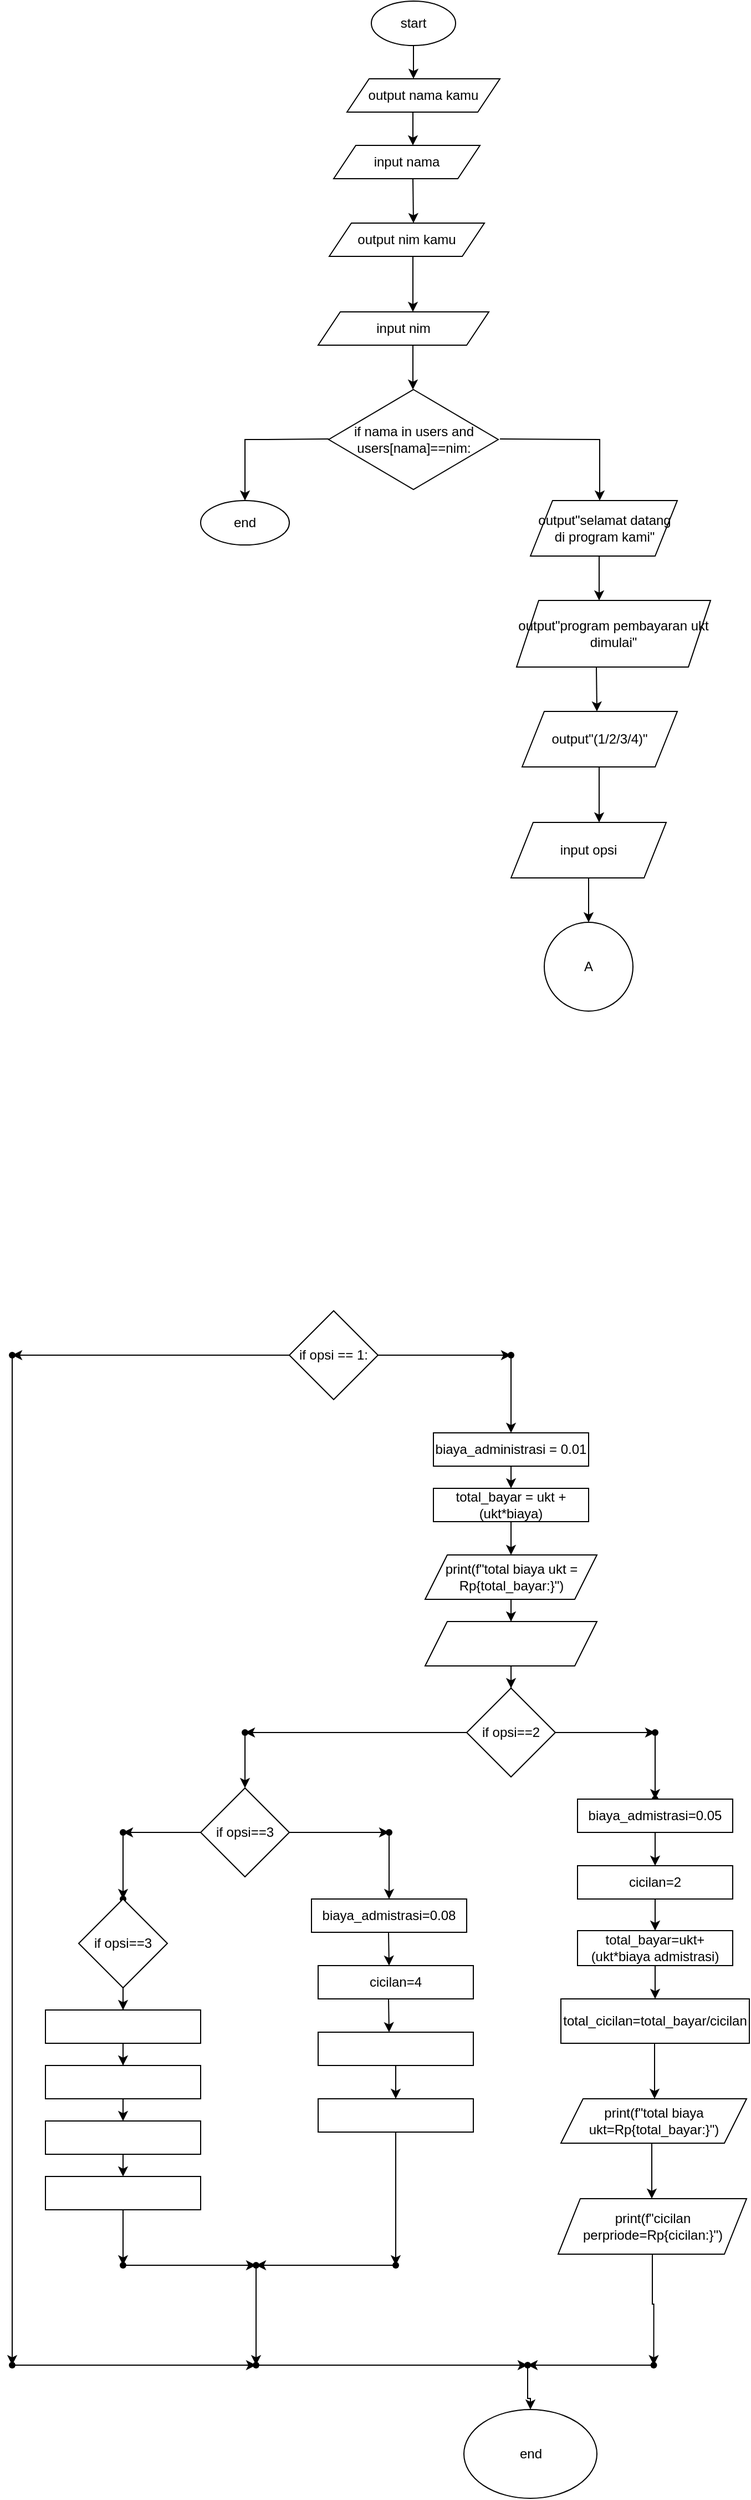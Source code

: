<mxfile version="28.2.5">
  <diagram name="Halaman-1" id="gDcNmGbB8-p_p7fMvYSl">
    <mxGraphModel dx="1163" dy="623" grid="1" gridSize="10" guides="1" tooltips="1" connect="1" arrows="1" fold="1" page="1" pageScale="1" pageWidth="827" pageHeight="1169" math="0" shadow="0">
      <root>
        <mxCell id="0" />
        <mxCell id="1" parent="0" />
        <mxCell id="vhH0Gv2x4ZLZjfIvMNJY-3" style="edgeStyle=orthogonalEdgeStyle;rounded=0;orthogonalLoop=1;jettySize=auto;html=1;" edge="1" parent="1" source="vhH0Gv2x4ZLZjfIvMNJY-1">
          <mxGeometry relative="1" as="geometry">
            <mxPoint x="392" y="70" as="targetPoint" />
          </mxGeometry>
        </mxCell>
        <mxCell id="vhH0Gv2x4ZLZjfIvMNJY-1" value="start" style="ellipse;whiteSpace=wrap;html=1;" vertex="1" parent="1">
          <mxGeometry x="354" width="76" height="40" as="geometry" />
        </mxCell>
        <mxCell id="vhH0Gv2x4ZLZjfIvMNJY-4" value="output nama kamu" style="shape=parallelogram;perimeter=parallelogramPerimeter;whiteSpace=wrap;html=1;fixedSize=1;" vertex="1" parent="1">
          <mxGeometry x="332" y="70" width="138" height="30" as="geometry" />
        </mxCell>
        <mxCell id="vhH0Gv2x4ZLZjfIvMNJY-5" value="" style="endArrow=classic;html=1;rounded=0;" edge="1" parent="1">
          <mxGeometry width="50" height="50" relative="1" as="geometry">
            <mxPoint x="391.5" y="100" as="sourcePoint" />
            <mxPoint x="391.5" y="130" as="targetPoint" />
          </mxGeometry>
        </mxCell>
        <mxCell id="vhH0Gv2x4ZLZjfIvMNJY-6" value="input nama" style="shape=parallelogram;perimeter=parallelogramPerimeter;whiteSpace=wrap;html=1;fixedSize=1;" vertex="1" parent="1">
          <mxGeometry x="320" y="130" width="132" height="30" as="geometry" />
        </mxCell>
        <mxCell id="vhH0Gv2x4ZLZjfIvMNJY-8" value="" style="endArrow=classic;html=1;rounded=0;" edge="1" parent="1">
          <mxGeometry width="50" height="50" relative="1" as="geometry">
            <mxPoint x="391.5" y="160" as="sourcePoint" />
            <mxPoint x="392" y="200" as="targetPoint" />
          </mxGeometry>
        </mxCell>
        <mxCell id="vhH0Gv2x4ZLZjfIvMNJY-9" value="output nim kamu" style="shape=parallelogram;perimeter=parallelogramPerimeter;whiteSpace=wrap;html=1;fixedSize=1;" vertex="1" parent="1">
          <mxGeometry x="316" y="200" width="140" height="30" as="geometry" />
        </mxCell>
        <mxCell id="vhH0Gv2x4ZLZjfIvMNJY-10" value="" style="endArrow=classic;html=1;rounded=0;" edge="1" parent="1">
          <mxGeometry width="50" height="50" relative="1" as="geometry">
            <mxPoint x="391.5" y="230" as="sourcePoint" />
            <mxPoint x="391.5" y="280" as="targetPoint" />
          </mxGeometry>
        </mxCell>
        <mxCell id="vhH0Gv2x4ZLZjfIvMNJY-11" value="input nim" style="shape=parallelogram;perimeter=parallelogramPerimeter;whiteSpace=wrap;html=1;fixedSize=1;" vertex="1" parent="1">
          <mxGeometry x="306" y="280" width="154" height="30" as="geometry" />
        </mxCell>
        <mxCell id="vhH0Gv2x4ZLZjfIvMNJY-12" value="" style="endArrow=classic;html=1;rounded=0;" edge="1" parent="1">
          <mxGeometry width="50" height="50" relative="1" as="geometry">
            <mxPoint x="391.5" y="310" as="sourcePoint" />
            <mxPoint x="391.5" y="350" as="targetPoint" />
          </mxGeometry>
        </mxCell>
        <mxCell id="vhH0Gv2x4ZLZjfIvMNJY-13" value="if nama in users and users[nama]==nim:" style="rhombus;whiteSpace=wrap;html=1;" vertex="1" parent="1">
          <mxGeometry x="315.5" y="350" width="153" height="90" as="geometry" />
        </mxCell>
        <mxCell id="vhH0Gv2x4ZLZjfIvMNJY-14" value="" style="endArrow=classic;html=1;rounded=0;" edge="1" parent="1">
          <mxGeometry width="50" height="50" relative="1" as="geometry">
            <mxPoint x="470" y="394.5" as="sourcePoint" />
            <mxPoint x="560" y="450" as="targetPoint" />
            <Array as="points">
              <mxPoint x="560" y="395" />
            </Array>
          </mxGeometry>
        </mxCell>
        <mxCell id="vhH0Gv2x4ZLZjfIvMNJY-16" value="" style="endArrow=classic;html=1;rounded=0;" edge="1" parent="1">
          <mxGeometry width="50" height="50" relative="1" as="geometry">
            <mxPoint x="559.5" y="490" as="sourcePoint" />
            <mxPoint x="559.5" y="540" as="targetPoint" />
          </mxGeometry>
        </mxCell>
        <mxCell id="vhH0Gv2x4ZLZjfIvMNJY-17" value="output&quot;program pembayaran ukt dimulai&quot;" style="shape=parallelogram;perimeter=parallelogramPerimeter;whiteSpace=wrap;html=1;fixedSize=1;" vertex="1" parent="1">
          <mxGeometry x="485" y="540" width="175" height="60" as="geometry" />
        </mxCell>
        <mxCell id="vhH0Gv2x4ZLZjfIvMNJY-18" value="" style="endArrow=classic;html=1;rounded=0;" edge="1" parent="1">
          <mxGeometry width="50" height="50" relative="1" as="geometry">
            <mxPoint x="557" y="600" as="sourcePoint" />
            <mxPoint x="557.5" y="640" as="targetPoint" />
          </mxGeometry>
        </mxCell>
        <mxCell id="vhH0Gv2x4ZLZjfIvMNJY-19" value="output&quot;(1/2/3/4)&quot;" style="shape=parallelogram;perimeter=parallelogramPerimeter;whiteSpace=wrap;html=1;fixedSize=1;" vertex="1" parent="1">
          <mxGeometry x="490" y="640" width="140" height="50" as="geometry" />
        </mxCell>
        <mxCell id="vhH0Gv2x4ZLZjfIvMNJY-20" value="" style="endArrow=classic;html=1;rounded=0;" edge="1" parent="1">
          <mxGeometry width="50" height="50" relative="1" as="geometry">
            <mxPoint x="315.5" y="394.5" as="sourcePoint" />
            <mxPoint x="240" y="450" as="targetPoint" />
            <Array as="points">
              <mxPoint x="260" y="395" />
              <mxPoint x="240" y="395" />
            </Array>
          </mxGeometry>
        </mxCell>
        <mxCell id="vhH0Gv2x4ZLZjfIvMNJY-21" value="end" style="ellipse;whiteSpace=wrap;html=1;" vertex="1" parent="1">
          <mxGeometry x="200" y="450" width="80" height="40" as="geometry" />
        </mxCell>
        <mxCell id="vhH0Gv2x4ZLZjfIvMNJY-22" value="output&quot;selamat datang di program kami&quot;" style="shape=parallelogram;perimeter=parallelogramPerimeter;whiteSpace=wrap;html=1;fixedSize=1;" vertex="1" parent="1">
          <mxGeometry x="497.5" y="450" width="132.5" height="50" as="geometry" />
        </mxCell>
        <mxCell id="vhH0Gv2x4ZLZjfIvMNJY-24" value="" style="endArrow=classic;html=1;rounded=0;" edge="1" parent="1">
          <mxGeometry width="50" height="50" relative="1" as="geometry">
            <mxPoint x="559.5" y="690" as="sourcePoint" />
            <mxPoint x="559.5" y="740" as="targetPoint" />
          </mxGeometry>
        </mxCell>
        <mxCell id="vhH0Gv2x4ZLZjfIvMNJY-28" style="edgeStyle=orthogonalEdgeStyle;rounded=0;orthogonalLoop=1;jettySize=auto;html=1;exitX=0.5;exitY=1;exitDx=0;exitDy=0;entryX=0.5;entryY=0;entryDx=0;entryDy=0;" edge="1" parent="1" source="vhH0Gv2x4ZLZjfIvMNJY-26" target="vhH0Gv2x4ZLZjfIvMNJY-27">
          <mxGeometry relative="1" as="geometry" />
        </mxCell>
        <mxCell id="vhH0Gv2x4ZLZjfIvMNJY-26" value="input opsi" style="shape=parallelogram;perimeter=parallelogramPerimeter;whiteSpace=wrap;html=1;fixedSize=1;" vertex="1" parent="1">
          <mxGeometry x="480" y="740" width="140" height="50" as="geometry" />
        </mxCell>
        <mxCell id="vhH0Gv2x4ZLZjfIvMNJY-27" value="A" style="ellipse;whiteSpace=wrap;html=1;aspect=fixed;" vertex="1" parent="1">
          <mxGeometry x="510" y="830" width="80" height="80" as="geometry" />
        </mxCell>
        <mxCell id="vhH0Gv2x4ZLZjfIvMNJY-39" value="" style="edgeStyle=orthogonalEdgeStyle;rounded=0;orthogonalLoop=1;jettySize=auto;html=1;" edge="1" parent="1" source="vhH0Gv2x4ZLZjfIvMNJY-29" target="vhH0Gv2x4ZLZjfIvMNJY-38">
          <mxGeometry relative="1" as="geometry" />
        </mxCell>
        <mxCell id="vhH0Gv2x4ZLZjfIvMNJY-90" value="" style="edgeStyle=orthogonalEdgeStyle;rounded=0;orthogonalLoop=1;jettySize=auto;html=1;" edge="1" parent="1" source="vhH0Gv2x4ZLZjfIvMNJY-29" target="vhH0Gv2x4ZLZjfIvMNJY-89">
          <mxGeometry relative="1" as="geometry" />
        </mxCell>
        <mxCell id="vhH0Gv2x4ZLZjfIvMNJY-29" value="if opsi == 1:" style="rhombus;whiteSpace=wrap;html=1;" vertex="1" parent="1">
          <mxGeometry x="280" y="1180" width="80" height="80" as="geometry" />
        </mxCell>
        <mxCell id="vhH0Gv2x4ZLZjfIvMNJY-43" value="" style="edgeStyle=orthogonalEdgeStyle;rounded=0;orthogonalLoop=1;jettySize=auto;html=1;" edge="1" parent="1" source="vhH0Gv2x4ZLZjfIvMNJY-30" target="vhH0Gv2x4ZLZjfIvMNJY-34">
          <mxGeometry relative="1" as="geometry" />
        </mxCell>
        <mxCell id="vhH0Gv2x4ZLZjfIvMNJY-30" value="print(f&quot;total biaya ukt = Rp{total_bayar:}&quot;)" style="shape=parallelogram;perimeter=parallelogramPerimeter;whiteSpace=wrap;html=1;fixedSize=1;" vertex="1" parent="1">
          <mxGeometry x="402.5" y="1400" width="155" height="40" as="geometry" />
        </mxCell>
        <mxCell id="vhH0Gv2x4ZLZjfIvMNJY-45" value="" style="edgeStyle=orthogonalEdgeStyle;rounded=0;orthogonalLoop=1;jettySize=auto;html=1;" edge="1" parent="1" source="vhH0Gv2x4ZLZjfIvMNJY-34" target="vhH0Gv2x4ZLZjfIvMNJY-44">
          <mxGeometry relative="1" as="geometry" />
        </mxCell>
        <mxCell id="vhH0Gv2x4ZLZjfIvMNJY-34" value="" style="shape=parallelogram;perimeter=parallelogramPerimeter;whiteSpace=wrap;html=1;fixedSize=1;" vertex="1" parent="1">
          <mxGeometry x="402.5" y="1460" width="155" height="40" as="geometry" />
        </mxCell>
        <mxCell id="vhH0Gv2x4ZLZjfIvMNJY-41" style="edgeStyle=orthogonalEdgeStyle;rounded=0;orthogonalLoop=1;jettySize=auto;html=1;exitX=0.5;exitY=1;exitDx=0;exitDy=0;entryX=0.5;entryY=0;entryDx=0;entryDy=0;" edge="1" parent="1" source="vhH0Gv2x4ZLZjfIvMNJY-35" target="vhH0Gv2x4ZLZjfIvMNJY-37">
          <mxGeometry relative="1" as="geometry" />
        </mxCell>
        <mxCell id="vhH0Gv2x4ZLZjfIvMNJY-35" value="biaya_administrasi = 0.01" style="rounded=0;whiteSpace=wrap;html=1;" vertex="1" parent="1">
          <mxGeometry x="410" y="1290" width="140" height="30" as="geometry" />
        </mxCell>
        <mxCell id="vhH0Gv2x4ZLZjfIvMNJY-36" value="biaya_admistrasi=0.08" style="rounded=0;whiteSpace=wrap;html=1;" vertex="1" parent="1">
          <mxGeometry x="300" y="1710" width="140" height="30" as="geometry" />
        </mxCell>
        <mxCell id="vhH0Gv2x4ZLZjfIvMNJY-42" value="" style="edgeStyle=orthogonalEdgeStyle;rounded=0;orthogonalLoop=1;jettySize=auto;html=1;" edge="1" parent="1" source="vhH0Gv2x4ZLZjfIvMNJY-37" target="vhH0Gv2x4ZLZjfIvMNJY-30">
          <mxGeometry relative="1" as="geometry" />
        </mxCell>
        <mxCell id="vhH0Gv2x4ZLZjfIvMNJY-37" value="total_bayar = ukt + (ukt*biaya)" style="rounded=0;whiteSpace=wrap;html=1;" vertex="1" parent="1">
          <mxGeometry x="410" y="1340" width="140" height="30" as="geometry" />
        </mxCell>
        <mxCell id="vhH0Gv2x4ZLZjfIvMNJY-40" value="" style="edgeStyle=orthogonalEdgeStyle;rounded=0;orthogonalLoop=1;jettySize=auto;html=1;" edge="1" parent="1" source="vhH0Gv2x4ZLZjfIvMNJY-38" target="vhH0Gv2x4ZLZjfIvMNJY-35">
          <mxGeometry relative="1" as="geometry" />
        </mxCell>
        <mxCell id="vhH0Gv2x4ZLZjfIvMNJY-38" value="" style="shape=waypoint;sketch=0;size=6;pointerEvents=1;points=[];fillColor=default;resizable=0;rotatable=0;perimeter=centerPerimeter;snapToPoint=1;" vertex="1" parent="1">
          <mxGeometry x="470" y="1210" width="20" height="20" as="geometry" />
        </mxCell>
        <mxCell id="vhH0Gv2x4ZLZjfIvMNJY-47" value="" style="edgeStyle=orthogonalEdgeStyle;rounded=0;orthogonalLoop=1;jettySize=auto;html=1;" edge="1" parent="1" source="vhH0Gv2x4ZLZjfIvMNJY-44" target="vhH0Gv2x4ZLZjfIvMNJY-46">
          <mxGeometry relative="1" as="geometry" />
        </mxCell>
        <mxCell id="vhH0Gv2x4ZLZjfIvMNJY-57" value="" style="edgeStyle=orthogonalEdgeStyle;rounded=0;orthogonalLoop=1;jettySize=auto;html=1;" edge="1" parent="1" source="vhH0Gv2x4ZLZjfIvMNJY-44" target="vhH0Gv2x4ZLZjfIvMNJY-56">
          <mxGeometry relative="1" as="geometry" />
        </mxCell>
        <mxCell id="vhH0Gv2x4ZLZjfIvMNJY-44" value="if opsi==2" style="rhombus;whiteSpace=wrap;html=1;" vertex="1" parent="1">
          <mxGeometry x="440" y="1520" width="80" height="80" as="geometry" />
        </mxCell>
        <mxCell id="vhH0Gv2x4ZLZjfIvMNJY-49" value="" style="edgeStyle=orthogonalEdgeStyle;rounded=0;orthogonalLoop=1;jettySize=auto;html=1;" edge="1" parent="1" source="vhH0Gv2x4ZLZjfIvMNJY-46" target="vhH0Gv2x4ZLZjfIvMNJY-48">
          <mxGeometry relative="1" as="geometry" />
        </mxCell>
        <mxCell id="vhH0Gv2x4ZLZjfIvMNJY-46" value="" style="shape=waypoint;sketch=0;size=6;pointerEvents=1;points=[];fillColor=default;resizable=0;rotatable=0;perimeter=centerPerimeter;snapToPoint=1;" vertex="1" parent="1">
          <mxGeometry x="600" y="1550" width="20" height="20" as="geometry" />
        </mxCell>
        <mxCell id="vhH0Gv2x4ZLZjfIvMNJY-48" value="" style="shape=waypoint;sketch=0;size=6;pointerEvents=1;points=[];fillColor=default;resizable=0;rotatable=0;perimeter=centerPerimeter;snapToPoint=1;" vertex="1" parent="1">
          <mxGeometry x="600" y="1610" width="20" height="20" as="geometry" />
        </mxCell>
        <mxCell id="vhH0Gv2x4ZLZjfIvMNJY-50" value="total_cicilan=total_bayar/cicilan" style="rounded=0;whiteSpace=wrap;html=1;" vertex="1" parent="1">
          <mxGeometry x="525" y="1800" width="170" height="40" as="geometry" />
        </mxCell>
        <mxCell id="vhH0Gv2x4ZLZjfIvMNJY-66" style="edgeStyle=orthogonalEdgeStyle;rounded=0;orthogonalLoop=1;jettySize=auto;html=1;exitX=0.5;exitY=1;exitDx=0;exitDy=0;" edge="1" parent="1" source="vhH0Gv2x4ZLZjfIvMNJY-51" target="vhH0Gv2x4ZLZjfIvMNJY-50">
          <mxGeometry relative="1" as="geometry" />
        </mxCell>
        <mxCell id="vhH0Gv2x4ZLZjfIvMNJY-51" value="total_bayar=ukt+(ukt*biaya admistrasi)" style="rounded=0;whiteSpace=wrap;html=1;" vertex="1" parent="1">
          <mxGeometry x="540" y="1738.5" width="140" height="31.5" as="geometry" />
        </mxCell>
        <mxCell id="vhH0Gv2x4ZLZjfIvMNJY-65" style="edgeStyle=orthogonalEdgeStyle;rounded=0;orthogonalLoop=1;jettySize=auto;html=1;exitX=0.5;exitY=1;exitDx=0;exitDy=0;" edge="1" parent="1" source="vhH0Gv2x4ZLZjfIvMNJY-52" target="vhH0Gv2x4ZLZjfIvMNJY-51">
          <mxGeometry relative="1" as="geometry" />
        </mxCell>
        <mxCell id="vhH0Gv2x4ZLZjfIvMNJY-52" value="cicilan=2" style="rounded=0;whiteSpace=wrap;html=1;" vertex="1" parent="1">
          <mxGeometry x="540" y="1680" width="140" height="30" as="geometry" />
        </mxCell>
        <mxCell id="vhH0Gv2x4ZLZjfIvMNJY-64" style="edgeStyle=orthogonalEdgeStyle;rounded=0;orthogonalLoop=1;jettySize=auto;html=1;exitX=0.5;exitY=1;exitDx=0;exitDy=0;" edge="1" parent="1" source="vhH0Gv2x4ZLZjfIvMNJY-53" target="vhH0Gv2x4ZLZjfIvMNJY-52">
          <mxGeometry relative="1" as="geometry" />
        </mxCell>
        <mxCell id="vhH0Gv2x4ZLZjfIvMNJY-53" value="biaya_admistrasi=0.05" style="rounded=0;whiteSpace=wrap;html=1;" vertex="1" parent="1">
          <mxGeometry x="540" y="1620" width="140" height="30" as="geometry" />
        </mxCell>
        <mxCell id="vhH0Gv2x4ZLZjfIvMNJY-94" value="" style="edgeStyle=orthogonalEdgeStyle;rounded=0;orthogonalLoop=1;jettySize=auto;html=1;" edge="1" parent="1" source="vhH0Gv2x4ZLZjfIvMNJY-54" target="vhH0Gv2x4ZLZjfIvMNJY-93">
          <mxGeometry relative="1" as="geometry" />
        </mxCell>
        <mxCell id="vhH0Gv2x4ZLZjfIvMNJY-54" value="print(f&quot;cicilan perpriode=Rp{cicilan:}&quot;)" style="shape=parallelogram;perimeter=parallelogramPerimeter;whiteSpace=wrap;html=1;fixedSize=1;" vertex="1" parent="1">
          <mxGeometry x="522.5" y="1980" width="170" height="50" as="geometry" />
        </mxCell>
        <mxCell id="vhH0Gv2x4ZLZjfIvMNJY-55" value="print(f&quot;total biaya ukt=Rp{total_bayar:}&quot;)" style="shape=parallelogram;perimeter=parallelogramPerimeter;whiteSpace=wrap;html=1;fixedSize=1;" vertex="1" parent="1">
          <mxGeometry x="525" y="1890" width="167.5" height="40" as="geometry" />
        </mxCell>
        <mxCell id="vhH0Gv2x4ZLZjfIvMNJY-59" value="" style="edgeStyle=orthogonalEdgeStyle;rounded=0;orthogonalLoop=1;jettySize=auto;html=1;" edge="1" parent="1" source="vhH0Gv2x4ZLZjfIvMNJY-56" target="vhH0Gv2x4ZLZjfIvMNJY-58">
          <mxGeometry relative="1" as="geometry" />
        </mxCell>
        <mxCell id="vhH0Gv2x4ZLZjfIvMNJY-56" value="" style="shape=waypoint;sketch=0;size=6;pointerEvents=1;points=[];fillColor=default;resizable=0;rotatable=0;perimeter=centerPerimeter;snapToPoint=1;" vertex="1" parent="1">
          <mxGeometry x="230" y="1550" width="20" height="20" as="geometry" />
        </mxCell>
        <mxCell id="vhH0Gv2x4ZLZjfIvMNJY-61" value="" style="edgeStyle=orthogonalEdgeStyle;rounded=0;orthogonalLoop=1;jettySize=auto;html=1;" edge="1" parent="1" source="vhH0Gv2x4ZLZjfIvMNJY-58" target="vhH0Gv2x4ZLZjfIvMNJY-60">
          <mxGeometry relative="1" as="geometry" />
        </mxCell>
        <mxCell id="vhH0Gv2x4ZLZjfIvMNJY-63" value="" style="edgeStyle=orthogonalEdgeStyle;rounded=0;orthogonalLoop=1;jettySize=auto;html=1;" edge="1" parent="1" source="vhH0Gv2x4ZLZjfIvMNJY-58" target="vhH0Gv2x4ZLZjfIvMNJY-62">
          <mxGeometry relative="1" as="geometry" />
        </mxCell>
        <mxCell id="vhH0Gv2x4ZLZjfIvMNJY-58" value="if opsi==3" style="rhombus;whiteSpace=wrap;html=1;" vertex="1" parent="1">
          <mxGeometry x="200" y="1610" width="80" height="80" as="geometry" />
        </mxCell>
        <mxCell id="vhH0Gv2x4ZLZjfIvMNJY-73" style="edgeStyle=orthogonalEdgeStyle;rounded=0;orthogonalLoop=1;jettySize=auto;html=1;" edge="1" parent="1" source="vhH0Gv2x4ZLZjfIvMNJY-60">
          <mxGeometry relative="1" as="geometry">
            <mxPoint x="370" y="1710" as="targetPoint" />
          </mxGeometry>
        </mxCell>
        <mxCell id="vhH0Gv2x4ZLZjfIvMNJY-60" value="" style="shape=waypoint;sketch=0;size=6;pointerEvents=1;points=[];fillColor=default;resizable=0;rotatable=0;perimeter=centerPerimeter;snapToPoint=1;" vertex="1" parent="1">
          <mxGeometry x="360" y="1640" width="20" height="20" as="geometry" />
        </mxCell>
        <mxCell id="vhH0Gv2x4ZLZjfIvMNJY-79" value="" style="edgeStyle=orthogonalEdgeStyle;rounded=0;orthogonalLoop=1;jettySize=auto;html=1;" edge="1" parent="1" source="vhH0Gv2x4ZLZjfIvMNJY-62" target="vhH0Gv2x4ZLZjfIvMNJY-78">
          <mxGeometry relative="1" as="geometry" />
        </mxCell>
        <mxCell id="vhH0Gv2x4ZLZjfIvMNJY-62" value="" style="shape=waypoint;sketch=0;size=6;pointerEvents=1;points=[];fillColor=default;resizable=0;rotatable=0;perimeter=centerPerimeter;snapToPoint=1;" vertex="1" parent="1">
          <mxGeometry x="120" y="1640" width="20" height="20" as="geometry" />
        </mxCell>
        <mxCell id="vhH0Gv2x4ZLZjfIvMNJY-67" value="" style="endArrow=classic;html=1;rounded=0;" edge="1" parent="1">
          <mxGeometry width="50" height="50" relative="1" as="geometry">
            <mxPoint x="609.5" y="1840" as="sourcePoint" />
            <mxPoint x="609.5" y="1890" as="targetPoint" />
          </mxGeometry>
        </mxCell>
        <mxCell id="vhH0Gv2x4ZLZjfIvMNJY-69" value="" style="endArrow=classic;html=1;rounded=0;" edge="1" parent="1">
          <mxGeometry width="50" height="50" relative="1" as="geometry">
            <mxPoint x="607" y="1930" as="sourcePoint" />
            <mxPoint x="607" y="1980" as="targetPoint" />
          </mxGeometry>
        </mxCell>
        <mxCell id="vhH0Gv2x4ZLZjfIvMNJY-71" value="cicilan=4" style="rounded=0;whiteSpace=wrap;html=1;" vertex="1" parent="1">
          <mxGeometry x="306" y="1770" width="140" height="30" as="geometry" />
        </mxCell>
        <mxCell id="vhH0Gv2x4ZLZjfIvMNJY-77" value="" style="edgeStyle=orthogonalEdgeStyle;rounded=0;orthogonalLoop=1;jettySize=auto;html=1;" edge="1" parent="1" source="vhH0Gv2x4ZLZjfIvMNJY-72" target="vhH0Gv2x4ZLZjfIvMNJY-76">
          <mxGeometry relative="1" as="geometry" />
        </mxCell>
        <mxCell id="vhH0Gv2x4ZLZjfIvMNJY-72" value="" style="rounded=0;whiteSpace=wrap;html=1;" vertex="1" parent="1">
          <mxGeometry x="306" y="1830" width="140" height="30" as="geometry" />
        </mxCell>
        <mxCell id="vhH0Gv2x4ZLZjfIvMNJY-74" value="" style="endArrow=classic;html=1;rounded=0;" edge="1" parent="1">
          <mxGeometry width="50" height="50" relative="1" as="geometry">
            <mxPoint x="369.5" y="1740" as="sourcePoint" />
            <mxPoint x="370" y="1770" as="targetPoint" />
          </mxGeometry>
        </mxCell>
        <mxCell id="vhH0Gv2x4ZLZjfIvMNJY-75" value="" style="endArrow=classic;html=1;rounded=0;" edge="1" parent="1">
          <mxGeometry width="50" height="50" relative="1" as="geometry">
            <mxPoint x="369.5" y="1800" as="sourcePoint" />
            <mxPoint x="370" y="1830" as="targetPoint" />
          </mxGeometry>
        </mxCell>
        <mxCell id="vhH0Gv2x4ZLZjfIvMNJY-100" value="" style="edgeStyle=orthogonalEdgeStyle;rounded=0;orthogonalLoop=1;jettySize=auto;html=1;" edge="1" parent="1" source="vhH0Gv2x4ZLZjfIvMNJY-76" target="vhH0Gv2x4ZLZjfIvMNJY-99">
          <mxGeometry relative="1" as="geometry" />
        </mxCell>
        <mxCell id="vhH0Gv2x4ZLZjfIvMNJY-76" value="" style="rounded=0;whiteSpace=wrap;html=1;" vertex="1" parent="1">
          <mxGeometry x="306" y="1890" width="140" height="30" as="geometry" />
        </mxCell>
        <mxCell id="vhH0Gv2x4ZLZjfIvMNJY-78" value="" style="shape=waypoint;sketch=0;size=6;pointerEvents=1;points=[];fillColor=default;resizable=0;rotatable=0;perimeter=centerPerimeter;snapToPoint=1;" vertex="1" parent="1">
          <mxGeometry x="120" y="1700" width="20" height="20" as="geometry" />
        </mxCell>
        <mxCell id="vhH0Gv2x4ZLZjfIvMNJY-85" style="edgeStyle=orthogonalEdgeStyle;rounded=0;orthogonalLoop=1;jettySize=auto;html=1;exitX=0.5;exitY=1;exitDx=0;exitDy=0;" edge="1" parent="1" source="vhH0Gv2x4ZLZjfIvMNJY-80" target="vhH0Gv2x4ZLZjfIvMNJY-84">
          <mxGeometry relative="1" as="geometry" />
        </mxCell>
        <mxCell id="vhH0Gv2x4ZLZjfIvMNJY-80" value="if opsi==3" style="rhombus;whiteSpace=wrap;html=1;" vertex="1" parent="1">
          <mxGeometry x="90" y="1710" width="80" height="80" as="geometry" />
        </mxCell>
        <mxCell id="vhH0Gv2x4ZLZjfIvMNJY-96" value="" style="edgeStyle=orthogonalEdgeStyle;rounded=0;orthogonalLoop=1;jettySize=auto;html=1;" edge="1" parent="1" source="vhH0Gv2x4ZLZjfIvMNJY-81" target="vhH0Gv2x4ZLZjfIvMNJY-95">
          <mxGeometry relative="1" as="geometry" />
        </mxCell>
        <mxCell id="vhH0Gv2x4ZLZjfIvMNJY-81" value="" style="rounded=0;whiteSpace=wrap;html=1;" vertex="1" parent="1">
          <mxGeometry x="60" y="1960" width="140" height="30" as="geometry" />
        </mxCell>
        <mxCell id="vhH0Gv2x4ZLZjfIvMNJY-88" style="edgeStyle=orthogonalEdgeStyle;rounded=0;orthogonalLoop=1;jettySize=auto;html=1;exitX=0.5;exitY=1;exitDx=0;exitDy=0;entryX=0.5;entryY=0;entryDx=0;entryDy=0;" edge="1" parent="1" source="vhH0Gv2x4ZLZjfIvMNJY-82" target="vhH0Gv2x4ZLZjfIvMNJY-81">
          <mxGeometry relative="1" as="geometry" />
        </mxCell>
        <mxCell id="vhH0Gv2x4ZLZjfIvMNJY-82" value="" style="rounded=0;whiteSpace=wrap;html=1;" vertex="1" parent="1">
          <mxGeometry x="60" y="1910" width="140" height="30" as="geometry" />
        </mxCell>
        <mxCell id="vhH0Gv2x4ZLZjfIvMNJY-87" style="edgeStyle=orthogonalEdgeStyle;rounded=0;orthogonalLoop=1;jettySize=auto;html=1;exitX=0.5;exitY=1;exitDx=0;exitDy=0;entryX=0.5;entryY=0;entryDx=0;entryDy=0;" edge="1" parent="1" source="vhH0Gv2x4ZLZjfIvMNJY-83" target="vhH0Gv2x4ZLZjfIvMNJY-82">
          <mxGeometry relative="1" as="geometry" />
        </mxCell>
        <mxCell id="vhH0Gv2x4ZLZjfIvMNJY-83" value="" style="rounded=0;whiteSpace=wrap;html=1;" vertex="1" parent="1">
          <mxGeometry x="60" y="1860" width="140" height="30" as="geometry" />
        </mxCell>
        <mxCell id="vhH0Gv2x4ZLZjfIvMNJY-86" style="edgeStyle=orthogonalEdgeStyle;rounded=0;orthogonalLoop=1;jettySize=auto;html=1;exitX=0.5;exitY=1;exitDx=0;exitDy=0;" edge="1" parent="1" source="vhH0Gv2x4ZLZjfIvMNJY-84" target="vhH0Gv2x4ZLZjfIvMNJY-83">
          <mxGeometry relative="1" as="geometry" />
        </mxCell>
        <mxCell id="vhH0Gv2x4ZLZjfIvMNJY-84" value="" style="rounded=0;whiteSpace=wrap;html=1;" vertex="1" parent="1">
          <mxGeometry x="60" y="1810" width="140" height="30" as="geometry" />
        </mxCell>
        <mxCell id="vhH0Gv2x4ZLZjfIvMNJY-92" value="" style="edgeStyle=orthogonalEdgeStyle;rounded=0;orthogonalLoop=1;jettySize=auto;html=1;" edge="1" parent="1" source="vhH0Gv2x4ZLZjfIvMNJY-89" target="vhH0Gv2x4ZLZjfIvMNJY-91">
          <mxGeometry relative="1" as="geometry" />
        </mxCell>
        <mxCell id="vhH0Gv2x4ZLZjfIvMNJY-89" value="" style="shape=waypoint;sketch=0;size=6;pointerEvents=1;points=[];fillColor=default;resizable=0;rotatable=0;perimeter=centerPerimeter;snapToPoint=1;" vertex="1" parent="1">
          <mxGeometry x="20" y="1210" width="20" height="20" as="geometry" />
        </mxCell>
        <mxCell id="vhH0Gv2x4ZLZjfIvMNJY-105" value="" style="edgeStyle=orthogonalEdgeStyle;rounded=0;orthogonalLoop=1;jettySize=auto;html=1;" edge="1" parent="1" source="vhH0Gv2x4ZLZjfIvMNJY-102" target="vhH0Gv2x4ZLZjfIvMNJY-104">
          <mxGeometry relative="1" as="geometry" />
        </mxCell>
        <mxCell id="vhH0Gv2x4ZLZjfIvMNJY-91" value="" style="shape=waypoint;sketch=0;size=6;pointerEvents=1;points=[];fillColor=default;resizable=0;rotatable=0;perimeter=centerPerimeter;snapToPoint=1;" vertex="1" parent="1">
          <mxGeometry x="20" y="2120" width="20" height="20" as="geometry" />
        </mxCell>
        <mxCell id="vhH0Gv2x4ZLZjfIvMNJY-107" value="" style="edgeStyle=orthogonalEdgeStyle;rounded=0;orthogonalLoop=1;jettySize=auto;html=1;" edge="1" parent="1" source="vhH0Gv2x4ZLZjfIvMNJY-93" target="vhH0Gv2x4ZLZjfIvMNJY-104">
          <mxGeometry relative="1" as="geometry" />
        </mxCell>
        <mxCell id="vhH0Gv2x4ZLZjfIvMNJY-93" value="" style="shape=waypoint;sketch=0;size=6;pointerEvents=1;points=[];fillColor=default;resizable=0;rotatable=0;perimeter=centerPerimeter;snapToPoint=1;" vertex="1" parent="1">
          <mxGeometry x="598.75" y="2120" width="20" height="20" as="geometry" />
        </mxCell>
        <mxCell id="vhH0Gv2x4ZLZjfIvMNJY-98" value="" style="edgeStyle=orthogonalEdgeStyle;rounded=0;orthogonalLoop=1;jettySize=auto;html=1;" edge="1" parent="1" source="vhH0Gv2x4ZLZjfIvMNJY-95" target="vhH0Gv2x4ZLZjfIvMNJY-97">
          <mxGeometry relative="1" as="geometry" />
        </mxCell>
        <mxCell id="vhH0Gv2x4ZLZjfIvMNJY-95" value="" style="shape=waypoint;sketch=0;size=6;pointerEvents=1;points=[];fillColor=default;resizable=0;rotatable=0;perimeter=centerPerimeter;snapToPoint=1;rounded=0;" vertex="1" parent="1">
          <mxGeometry x="120" y="2030" width="20" height="20" as="geometry" />
        </mxCell>
        <mxCell id="vhH0Gv2x4ZLZjfIvMNJY-103" value="" style="edgeStyle=orthogonalEdgeStyle;rounded=0;orthogonalLoop=1;jettySize=auto;html=1;" edge="1" parent="1" source="vhH0Gv2x4ZLZjfIvMNJY-97" target="vhH0Gv2x4ZLZjfIvMNJY-102">
          <mxGeometry relative="1" as="geometry" />
        </mxCell>
        <mxCell id="vhH0Gv2x4ZLZjfIvMNJY-97" value="" style="shape=waypoint;sketch=0;size=6;pointerEvents=1;points=[];fillColor=default;resizable=0;rotatable=0;perimeter=centerPerimeter;snapToPoint=1;rounded=0;" vertex="1" parent="1">
          <mxGeometry x="240" y="2030" width="20" height="20" as="geometry" />
        </mxCell>
        <mxCell id="vhH0Gv2x4ZLZjfIvMNJY-101" value="" style="edgeStyle=orthogonalEdgeStyle;rounded=0;orthogonalLoop=1;jettySize=auto;html=1;" edge="1" parent="1" source="vhH0Gv2x4ZLZjfIvMNJY-99" target="vhH0Gv2x4ZLZjfIvMNJY-97">
          <mxGeometry relative="1" as="geometry" />
        </mxCell>
        <mxCell id="vhH0Gv2x4ZLZjfIvMNJY-99" value="" style="shape=waypoint;sketch=0;size=6;pointerEvents=1;points=[];fillColor=default;resizable=0;rotatable=0;perimeter=centerPerimeter;snapToPoint=1;rounded=0;" vertex="1" parent="1">
          <mxGeometry x="366" y="2030" width="20" height="20" as="geometry" />
        </mxCell>
        <mxCell id="vhH0Gv2x4ZLZjfIvMNJY-111" value="" style="edgeStyle=orthogonalEdgeStyle;rounded=0;orthogonalLoop=1;jettySize=auto;html=1;" edge="1" parent="1" source="vhH0Gv2x4ZLZjfIvMNJY-104" target="vhH0Gv2x4ZLZjfIvMNJY-110">
          <mxGeometry relative="1" as="geometry" />
        </mxCell>
        <mxCell id="vhH0Gv2x4ZLZjfIvMNJY-104" value="" style="shape=waypoint;sketch=0;size=6;pointerEvents=1;points=[];fillColor=default;resizable=0;rotatable=0;perimeter=centerPerimeter;snapToPoint=1;" vertex="1" parent="1">
          <mxGeometry x="485" y="2120" width="20" height="20" as="geometry" />
        </mxCell>
        <mxCell id="vhH0Gv2x4ZLZjfIvMNJY-106" value="" style="edgeStyle=orthogonalEdgeStyle;rounded=0;orthogonalLoop=1;jettySize=auto;html=1;" edge="1" parent="1" source="vhH0Gv2x4ZLZjfIvMNJY-91" target="vhH0Gv2x4ZLZjfIvMNJY-102">
          <mxGeometry relative="1" as="geometry">
            <mxPoint x="30" y="2130" as="sourcePoint" />
            <mxPoint x="495" y="2130" as="targetPoint" />
          </mxGeometry>
        </mxCell>
        <mxCell id="vhH0Gv2x4ZLZjfIvMNJY-102" value="" style="shape=waypoint;sketch=0;size=6;pointerEvents=1;points=[];fillColor=default;resizable=0;rotatable=0;perimeter=centerPerimeter;snapToPoint=1;rounded=0;" vertex="1" parent="1">
          <mxGeometry x="240" y="2120" width="20" height="20" as="geometry" />
        </mxCell>
        <mxCell id="vhH0Gv2x4ZLZjfIvMNJY-110" value="end" style="ellipse;whiteSpace=wrap;html=1;" vertex="1" parent="1">
          <mxGeometry x="437.5" y="2170" width="120" height="80" as="geometry" />
        </mxCell>
      </root>
    </mxGraphModel>
  </diagram>
</mxfile>
